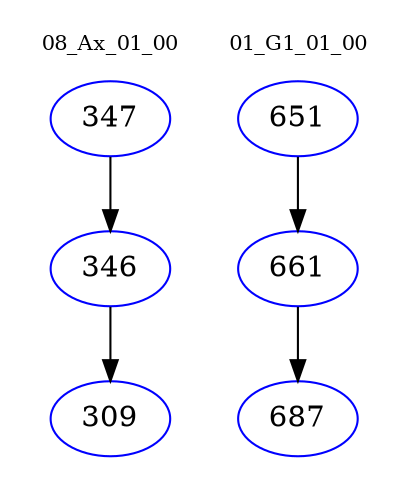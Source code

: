 digraph{
subgraph cluster_0 {
color = white
label = "08_Ax_01_00";
fontsize=10;
T0_347 [label="347", color="blue"]
T0_347 -> T0_346 [color="black"]
T0_346 [label="346", color="blue"]
T0_346 -> T0_309 [color="black"]
T0_309 [label="309", color="blue"]
}
subgraph cluster_1 {
color = white
label = "01_G1_01_00";
fontsize=10;
T1_651 [label="651", color="blue"]
T1_651 -> T1_661 [color="black"]
T1_661 [label="661", color="blue"]
T1_661 -> T1_687 [color="black"]
T1_687 [label="687", color="blue"]
}
}
